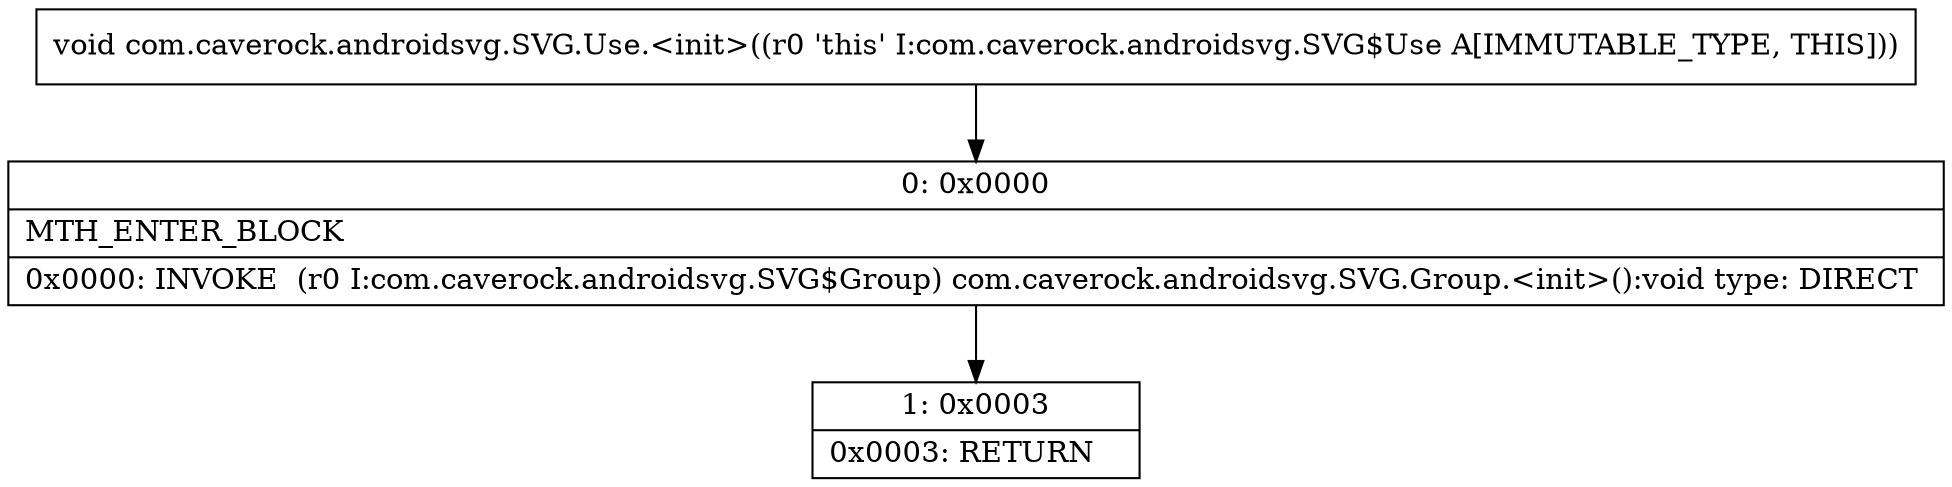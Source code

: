 digraph "CFG forcom.caverock.androidsvg.SVG.Use.\<init\>()V" {
Node_0 [shape=record,label="{0\:\ 0x0000|MTH_ENTER_BLOCK\l|0x0000: INVOKE  (r0 I:com.caverock.androidsvg.SVG$Group) com.caverock.androidsvg.SVG.Group.\<init\>():void type: DIRECT \l}"];
Node_1 [shape=record,label="{1\:\ 0x0003|0x0003: RETURN   \l}"];
MethodNode[shape=record,label="{void com.caverock.androidsvg.SVG.Use.\<init\>((r0 'this' I:com.caverock.androidsvg.SVG$Use A[IMMUTABLE_TYPE, THIS])) }"];
MethodNode -> Node_0;
Node_0 -> Node_1;
}

